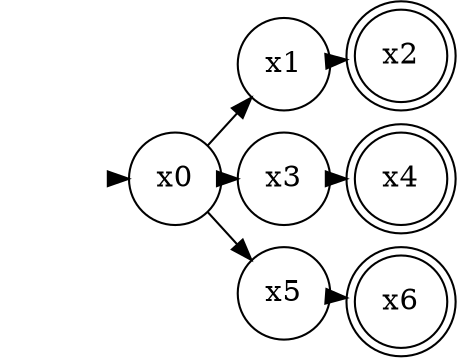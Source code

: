 digraph a {
rankdir=LR;
# splines = ortho
ratio=fill
graph [pad="0.01", nodesep="0.1", ranksep="0.01"];
node [shape=circle];
margin=0;
{rank =same;}
# size="11.7,8.3!";
init [style=invis]
init -> x0
x2 [shape=doublecircle];
x6 [shape=doublecircle];
x4 [shape=doublecircle];

x0 -> x1 [texlbl="\scriptsize ⬆1,\{1\}"]
x1 -> x2 [texlbl="\scriptsize ⬇1,\{1\}"]
x0 -> x3 [texlbl="\scriptsize ⬆2,\{2\}"]
x3 -> x4 [texlbl="\scriptsize ⬇2,\{2\}"]
x0 -> x5 [texlbl="\scriptsize ⬆3,\{3\}"]
x5 -> x6 [texlbl="\scriptsize ⬇3,\{3\}"]

}
